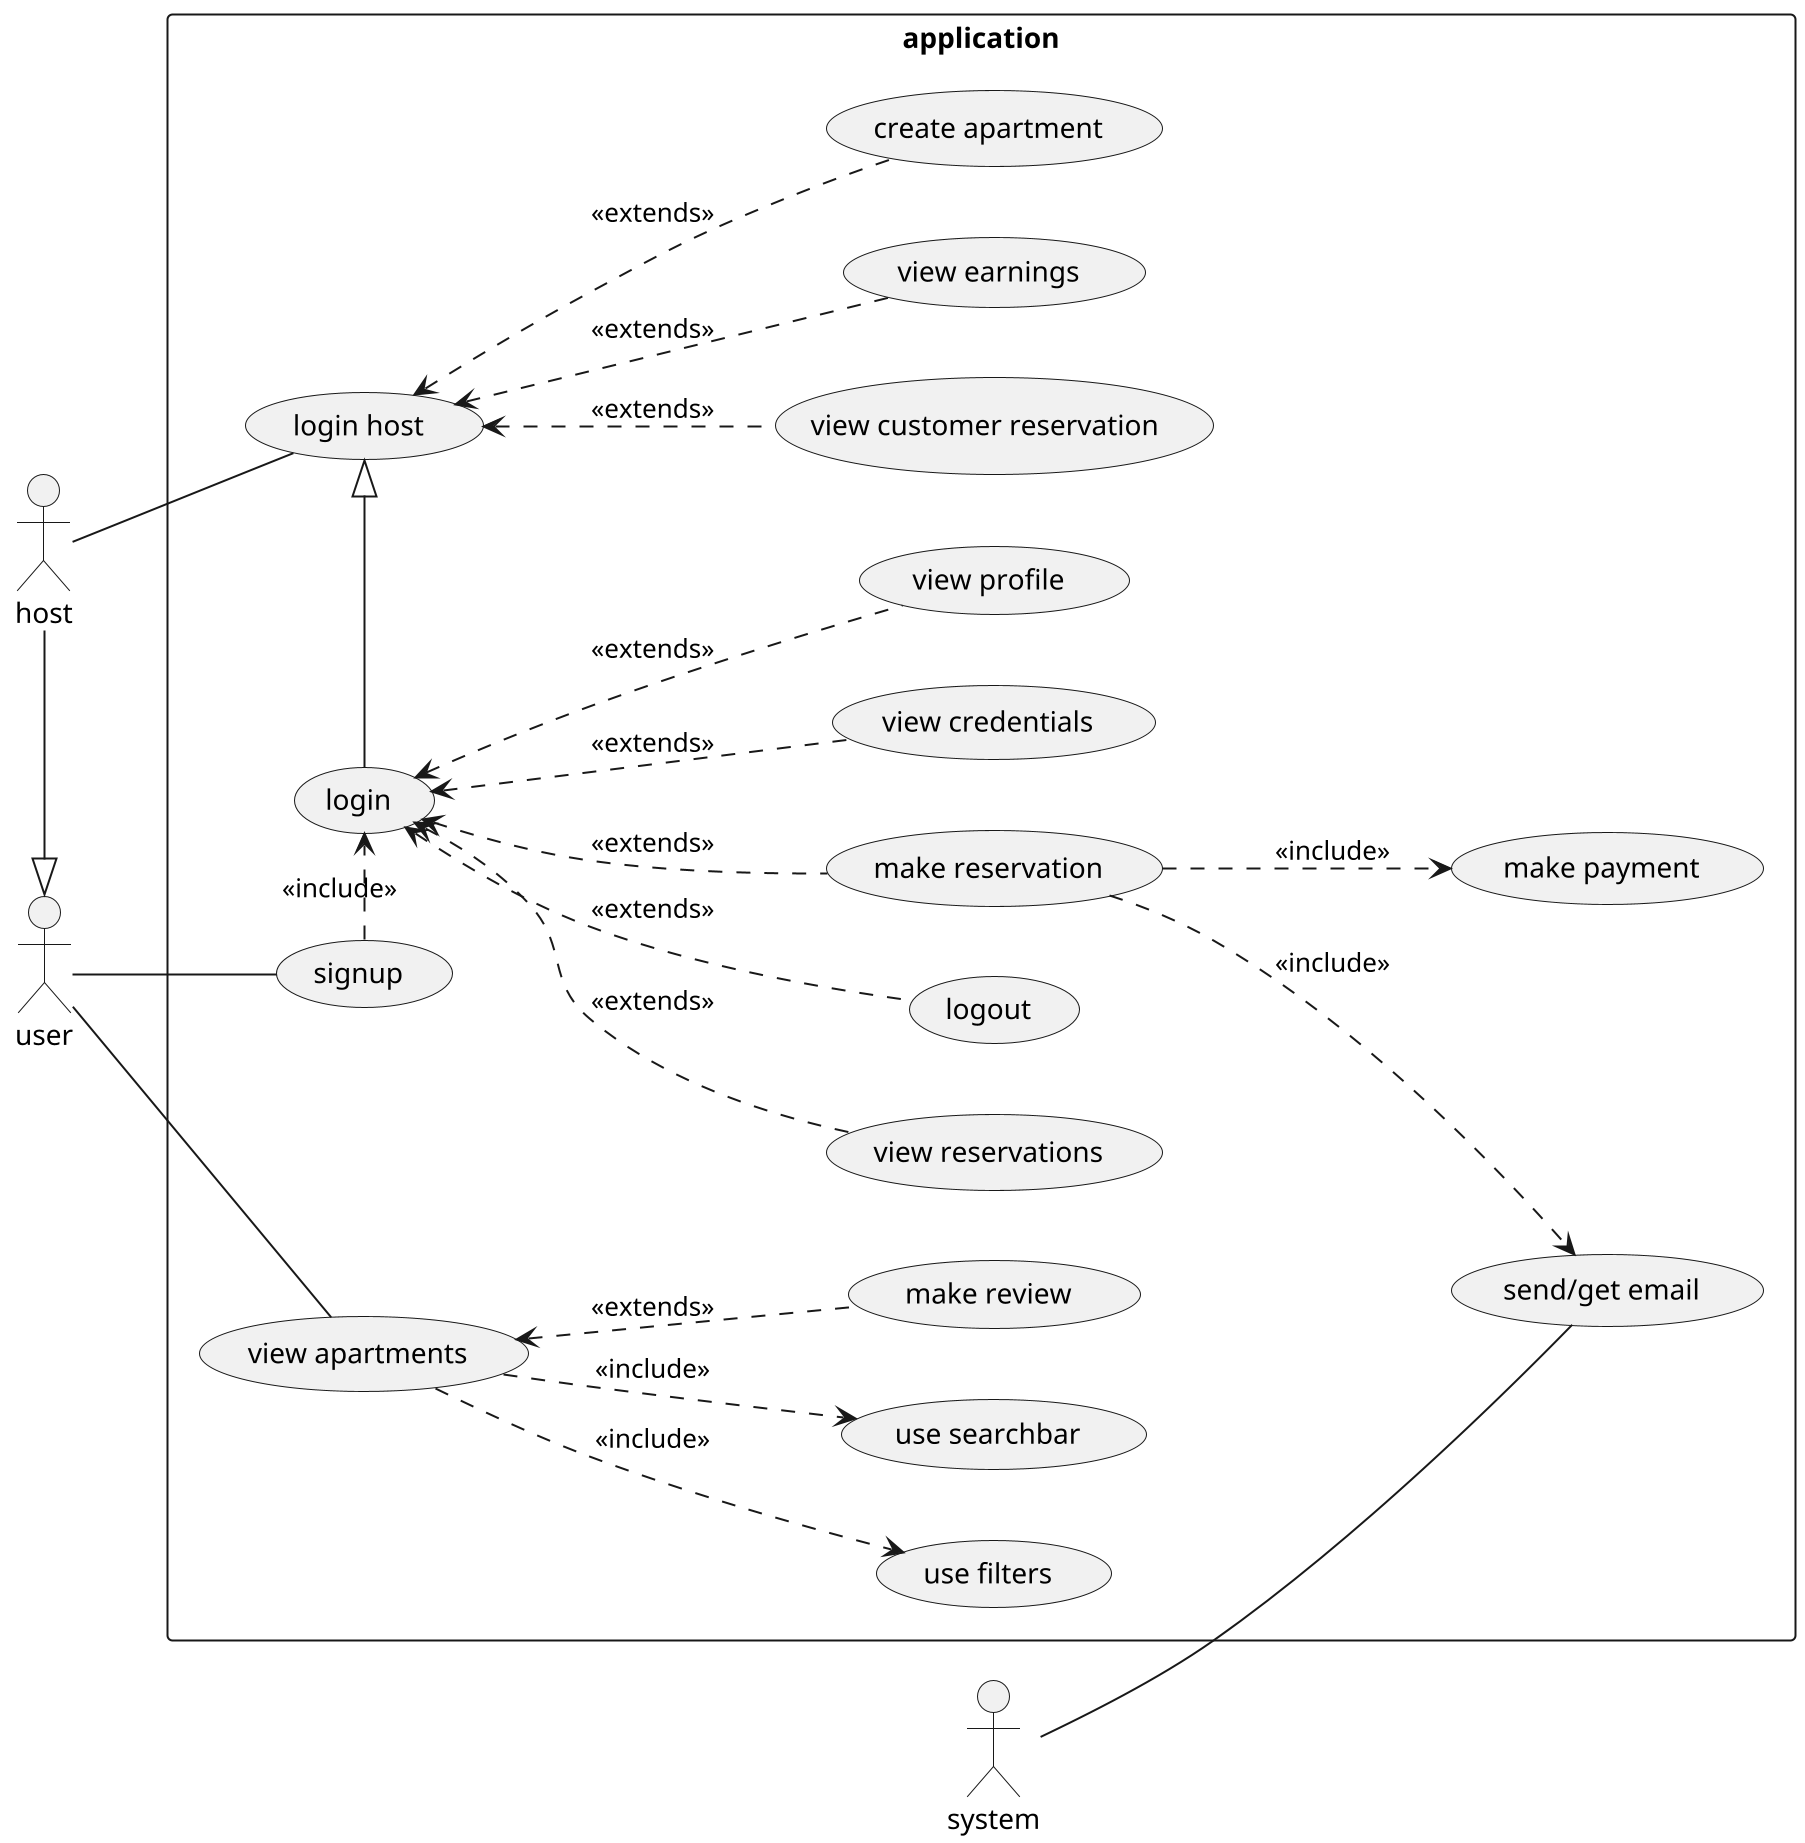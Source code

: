 @startuml application
scale 2
left to right direction
skinparam packageStyle rect

:user:
:host:
:system:

rectangle "application" {  



    host -|> user
    
    (user) -- (signup)      
    (user) -- (view apartments)
    host -- (login host)

    signup .>  (login): <<include>>

    login <.. (make reservation): <<extends>>
    (make reservation) ..> (make payment): <<include>>
    (make reservation) ..> (send/get email): <<include>>
    system -- (send/get email)
    login <.. (view credentials): <<extends>>
    login <.. (view profile): <<extends>>
    login <.. (view reservations): <<extends>>
    (login) <.. (logout): <<extends>>

    login -|> (login host)
    (login host) <.. (view earnings): <<extends>>
    (login host) <.. (create apartment): <<extends>>
    (login host) <.. (view customer reservation ): <<extends>>

    'forse questi non ci vanno'
    (view apartments) ..> (use searchbar): <<include>>
    (view apartments) <.. (make review): <<extends>>
    (view apartments) ..> (use filters): <<include>>
    
    
}

@enduml
